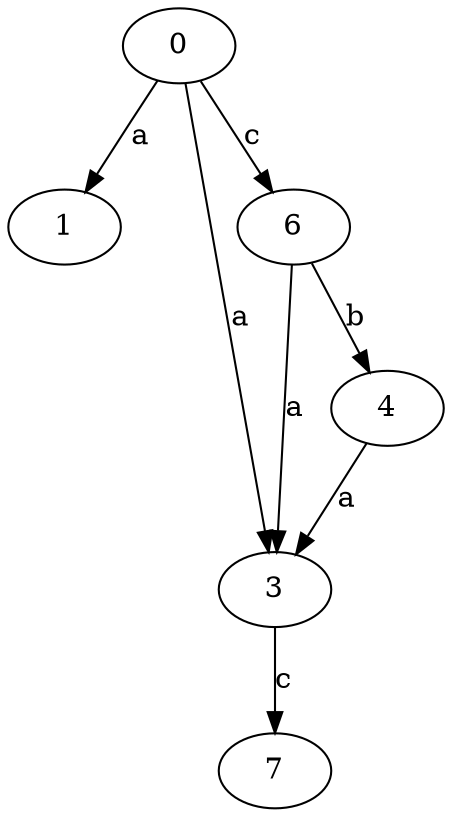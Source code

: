 strict digraph  {
1;
3;
4;
6;
0;
7;
3 -> 7  [label=c];
4 -> 3  [label=a];
6 -> 3  [label=a];
6 -> 4  [label=b];
0 -> 1  [label=a];
0 -> 3  [label=a];
0 -> 6  [label=c];
}
